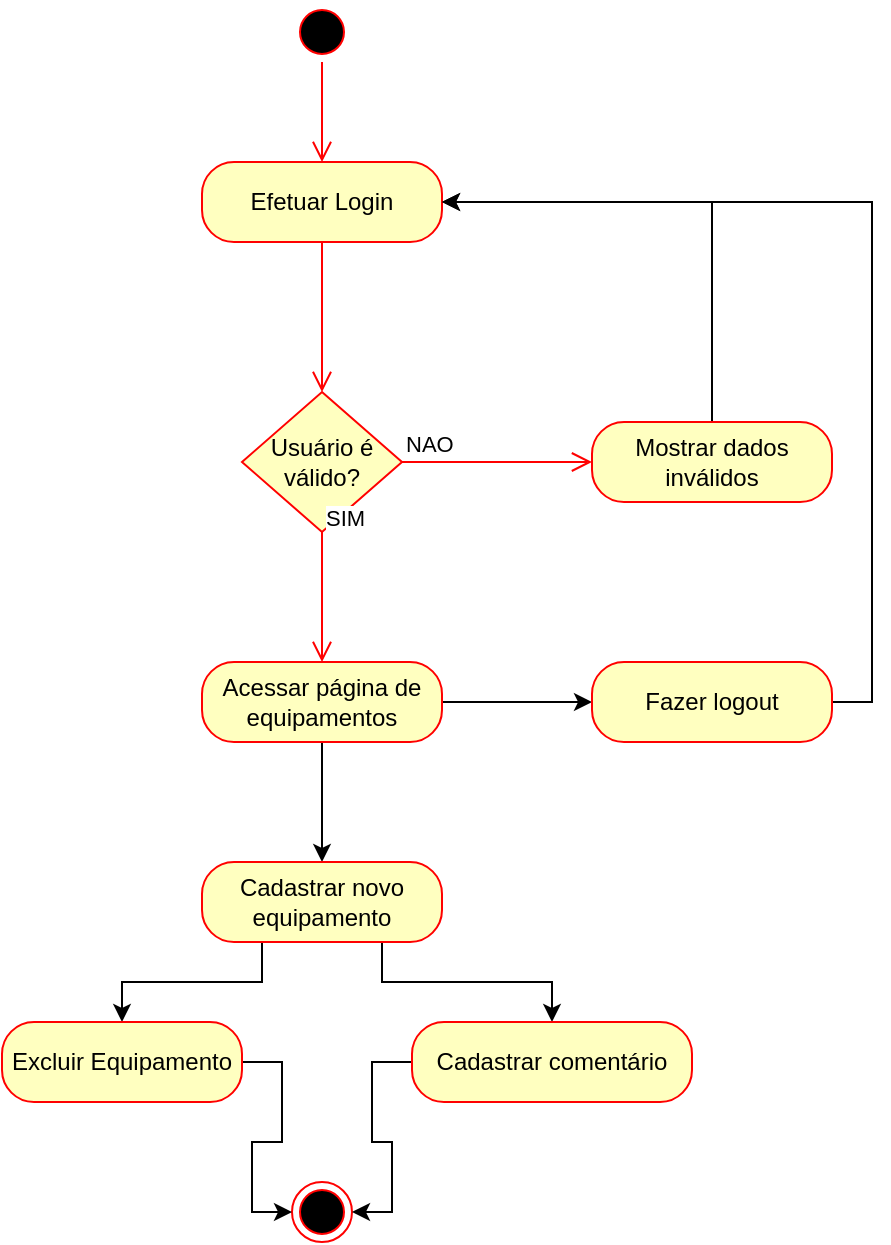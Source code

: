 <mxfile version="15.8.4" type="device" pages="2"><diagram id="27A5OVsTjmWuWpOv1pM7" name="Atividades"><mxGraphModel dx="1038" dy="649" grid="1" gridSize="10" guides="1" tooltips="1" connect="1" arrows="1" fold="1" page="1" pageScale="1" pageWidth="827" pageHeight="1169" math="0" shadow="0"><root><mxCell id="0"/><mxCell id="1" parent="0"/><mxCell id="zkYSH2QUnERjT5boZdV9-1" value="" style="ellipse;html=1;shape=startState;fillColor=#000000;strokeColor=#ff0000;" vertex="1" parent="1"><mxGeometry x="400" y="320" width="30" height="30" as="geometry"/></mxCell><mxCell id="zkYSH2QUnERjT5boZdV9-2" value="" style="edgeStyle=orthogonalEdgeStyle;html=1;verticalAlign=bottom;endArrow=open;endSize=8;strokeColor=#ff0000;rounded=0;entryX=0.5;entryY=0;entryDx=0;entryDy=0;" edge="1" source="zkYSH2QUnERjT5boZdV9-1" parent="1" target="zkYSH2QUnERjT5boZdV9-4"><mxGeometry relative="1" as="geometry"><mxPoint x="415" y="380" as="targetPoint"/></mxGeometry></mxCell><mxCell id="zkYSH2QUnERjT5boZdV9-3" value="" style="ellipse;html=1;shape=endState;fillColor=#000000;strokeColor=#ff0000;" vertex="1" parent="1"><mxGeometry x="400" y="910" width="30" height="30" as="geometry"/></mxCell><mxCell id="zkYSH2QUnERjT5boZdV9-4" value="Efetuar Login" style="rounded=1;whiteSpace=wrap;html=1;arcSize=40;fontColor=#000000;fillColor=#ffffc0;strokeColor=#ff0000;" vertex="1" parent="1"><mxGeometry x="355" y="400" width="120" height="40" as="geometry"/></mxCell><mxCell id="zkYSH2QUnERjT5boZdV9-5" value="" style="edgeStyle=orthogonalEdgeStyle;html=1;verticalAlign=bottom;endArrow=open;endSize=8;strokeColor=#ff0000;rounded=0;entryX=0.5;entryY=0;entryDx=0;entryDy=0;" edge="1" source="zkYSH2QUnERjT5boZdV9-4" parent="1" target="zkYSH2QUnERjT5boZdV9-6"><mxGeometry relative="1" as="geometry"><mxPoint x="415" y="500" as="targetPoint"/></mxGeometry></mxCell><mxCell id="zkYSH2QUnERjT5boZdV9-6" value="Usuário é válido?" style="rhombus;whiteSpace=wrap;html=1;fillColor=#ffffc0;strokeColor=#ff0000;" vertex="1" parent="1"><mxGeometry x="375" y="515" width="80" height="70" as="geometry"/></mxCell><mxCell id="zkYSH2QUnERjT5boZdV9-7" value="NAO" style="edgeStyle=orthogonalEdgeStyle;html=1;align=left;verticalAlign=bottom;endArrow=open;endSize=8;strokeColor=#ff0000;rounded=0;entryX=0;entryY=0.5;entryDx=0;entryDy=0;" edge="1" source="zkYSH2QUnERjT5boZdV9-6" parent="1" target="zkYSH2QUnERjT5boZdV9-9"><mxGeometry x="-1" relative="1" as="geometry"><mxPoint x="550" y="530" as="targetPoint"/></mxGeometry></mxCell><mxCell id="zkYSH2QUnERjT5boZdV9-8" value="SIM" style="edgeStyle=orthogonalEdgeStyle;html=1;align=left;verticalAlign=top;endArrow=open;endSize=8;strokeColor=#ff0000;rounded=0;entryX=0.5;entryY=0;entryDx=0;entryDy=0;" edge="1" source="zkYSH2QUnERjT5boZdV9-6" parent="1" target="zkYSH2QUnERjT5boZdV9-11"><mxGeometry x="-1" y="-20" relative="1" as="geometry"><mxPoint x="415" y="640" as="targetPoint"/><mxPoint x="20" y="-20" as="offset"/></mxGeometry></mxCell><mxCell id="zkYSH2QUnERjT5boZdV9-10" style="edgeStyle=orthogonalEdgeStyle;rounded=0;orthogonalLoop=1;jettySize=auto;html=1;exitX=0.5;exitY=0;exitDx=0;exitDy=0;entryX=1;entryY=0.5;entryDx=0;entryDy=0;" edge="1" parent="1" source="zkYSH2QUnERjT5boZdV9-9" target="zkYSH2QUnERjT5boZdV9-4"><mxGeometry relative="1" as="geometry"/></mxCell><mxCell id="zkYSH2QUnERjT5boZdV9-9" value="Mostrar dados inválidos" style="rounded=1;whiteSpace=wrap;html=1;arcSize=40;fontColor=#000000;fillColor=#ffffc0;strokeColor=#ff0000;" vertex="1" parent="1"><mxGeometry x="550" y="530" width="120" height="40" as="geometry"/></mxCell><mxCell id="zkYSH2QUnERjT5boZdV9-16" style="edgeStyle=orthogonalEdgeStyle;rounded=0;orthogonalLoop=1;jettySize=auto;html=1;entryX=0.5;entryY=0;entryDx=0;entryDy=0;" edge="1" parent="1" source="zkYSH2QUnERjT5boZdV9-11" target="zkYSH2QUnERjT5boZdV9-12"><mxGeometry relative="1" as="geometry"/></mxCell><mxCell id="zkYSH2QUnERjT5boZdV9-17" style="edgeStyle=orthogonalEdgeStyle;rounded=0;orthogonalLoop=1;jettySize=auto;html=1;exitX=1;exitY=0.5;exitDx=0;exitDy=0;entryX=0;entryY=0.5;entryDx=0;entryDy=0;" edge="1" parent="1" source="zkYSH2QUnERjT5boZdV9-11" target="zkYSH2QUnERjT5boZdV9-15"><mxGeometry relative="1" as="geometry"/></mxCell><mxCell id="zkYSH2QUnERjT5boZdV9-11" value="Acessar página de equipamentos" style="rounded=1;whiteSpace=wrap;html=1;arcSize=40;fontColor=#000000;fillColor=#ffffc0;strokeColor=#ff0000;" vertex="1" parent="1"><mxGeometry x="355" y="650" width="120" height="40" as="geometry"/></mxCell><mxCell id="zkYSH2QUnERjT5boZdV9-19" style="edgeStyle=orthogonalEdgeStyle;rounded=0;orthogonalLoop=1;jettySize=auto;html=1;exitX=0.25;exitY=1;exitDx=0;exitDy=0;" edge="1" parent="1" source="zkYSH2QUnERjT5boZdV9-12" target="zkYSH2QUnERjT5boZdV9-13"><mxGeometry relative="1" as="geometry"/></mxCell><mxCell id="zkYSH2QUnERjT5boZdV9-20" style="edgeStyle=orthogonalEdgeStyle;rounded=0;orthogonalLoop=1;jettySize=auto;html=1;exitX=0.75;exitY=1;exitDx=0;exitDy=0;entryX=0.5;entryY=0;entryDx=0;entryDy=0;" edge="1" parent="1" source="zkYSH2QUnERjT5boZdV9-12" target="zkYSH2QUnERjT5boZdV9-14"><mxGeometry relative="1" as="geometry"/></mxCell><mxCell id="zkYSH2QUnERjT5boZdV9-12" value="Cadastrar novo equipamento" style="rounded=1;whiteSpace=wrap;html=1;arcSize=40;fontColor=#000000;fillColor=#ffffc0;strokeColor=#ff0000;" vertex="1" parent="1"><mxGeometry x="355" y="750" width="120" height="40" as="geometry"/></mxCell><mxCell id="zkYSH2QUnERjT5boZdV9-21" style="edgeStyle=orthogonalEdgeStyle;rounded=0;orthogonalLoop=1;jettySize=auto;html=1;entryX=0;entryY=0.5;entryDx=0;entryDy=0;" edge="1" parent="1" source="zkYSH2QUnERjT5boZdV9-13" target="zkYSH2QUnERjT5boZdV9-3"><mxGeometry relative="1" as="geometry"/></mxCell><mxCell id="zkYSH2QUnERjT5boZdV9-13" value="Excluir Equipamento" style="rounded=1;whiteSpace=wrap;html=1;arcSize=40;fontColor=#000000;fillColor=#ffffc0;strokeColor=#ff0000;" vertex="1" parent="1"><mxGeometry x="255" y="830" width="120" height="40" as="geometry"/></mxCell><mxCell id="zkYSH2QUnERjT5boZdV9-22" style="edgeStyle=orthogonalEdgeStyle;rounded=0;orthogonalLoop=1;jettySize=auto;html=1;entryX=1;entryY=0.5;entryDx=0;entryDy=0;" edge="1" parent="1" source="zkYSH2QUnERjT5boZdV9-14" target="zkYSH2QUnERjT5boZdV9-3"><mxGeometry relative="1" as="geometry"/></mxCell><mxCell id="zkYSH2QUnERjT5boZdV9-14" value="Cadastrar comentário" style="rounded=1;whiteSpace=wrap;html=1;arcSize=40;fontColor=#000000;fillColor=#ffffc0;strokeColor=#ff0000;" vertex="1" parent="1"><mxGeometry x="460" y="830" width="140" height="40" as="geometry"/></mxCell><mxCell id="zkYSH2QUnERjT5boZdV9-18" style="edgeStyle=orthogonalEdgeStyle;rounded=0;orthogonalLoop=1;jettySize=auto;html=1;exitX=1;exitY=0.5;exitDx=0;exitDy=0;entryX=1;entryY=0.5;entryDx=0;entryDy=0;" edge="1" parent="1" source="zkYSH2QUnERjT5boZdV9-15" target="zkYSH2QUnERjT5boZdV9-4"><mxGeometry relative="1" as="geometry"/></mxCell><mxCell id="zkYSH2QUnERjT5boZdV9-15" value="Fazer logout" style="rounded=1;whiteSpace=wrap;html=1;arcSize=40;fontColor=#000000;fillColor=#ffffc0;strokeColor=#ff0000;" vertex="1" parent="1"><mxGeometry x="550" y="650" width="120" height="40" as="geometry"/></mxCell></root></mxGraphModel></diagram><diagram id="eCh_-szQYkN_Cw-WkOeL" name="Lógico"><mxGraphModel dx="1038" dy="649" grid="1" gridSize="10" guides="1" tooltips="1" connect="1" arrows="1" fold="1" page="1" pageScale="1" pageWidth="827" pageHeight="1169" math="0" shadow="0"><root><mxCell id="cIwHakPgC0SOqaR_XSAU-0"/><mxCell id="cIwHakPgC0SOqaR_XSAU-1" parent="cIwHakPgC0SOqaR_XSAU-0"/><mxCell id="4rX4JDe6b9GgbZHNHNCv-0" value="Usuarios" style="shape=table;startSize=30;container=1;collapsible=1;childLayout=tableLayout;fixedRows=1;rowLines=0;fontStyle=1;align=center;resizeLast=1;" vertex="1" parent="cIwHakPgC0SOqaR_XSAU-1"><mxGeometry x="440" y="350" width="180" height="130" as="geometry"/></mxCell><mxCell id="4rX4JDe6b9GgbZHNHNCv-1" value="" style="shape=partialRectangle;collapsible=0;dropTarget=0;pointerEvents=0;fillColor=none;top=0;left=0;bottom=1;right=0;points=[[0,0.5],[1,0.5]];portConstraint=eastwest;" vertex="1" parent="4rX4JDe6b9GgbZHNHNCv-0"><mxGeometry y="30" width="180" height="30" as="geometry"/></mxCell><mxCell id="4rX4JDe6b9GgbZHNHNCv-2" value="PK" style="shape=partialRectangle;connectable=0;fillColor=none;top=0;left=0;bottom=0;right=0;fontStyle=1;overflow=hidden;" vertex="1" parent="4rX4JDe6b9GgbZHNHNCv-1"><mxGeometry width="30" height="30" as="geometry"><mxRectangle width="30" height="30" as="alternateBounds"/></mxGeometry></mxCell><mxCell id="4rX4JDe6b9GgbZHNHNCv-3" value="Id" style="shape=partialRectangle;connectable=0;fillColor=none;top=0;left=0;bottom=0;right=0;align=left;spacingLeft=6;fontStyle=5;overflow=hidden;" vertex="1" parent="4rX4JDe6b9GgbZHNHNCv-1"><mxGeometry x="30" width="150" height="30" as="geometry"><mxRectangle width="150" height="30" as="alternateBounds"/></mxGeometry></mxCell><mxCell id="4rX4JDe6b9GgbZHNHNCv-52" value="" style="shape=partialRectangle;collapsible=0;dropTarget=0;pointerEvents=0;fillColor=none;top=0;left=0;bottom=1;right=0;points=[[0,0.5],[1,0.5]];portConstraint=eastwest;" vertex="1" parent="4rX4JDe6b9GgbZHNHNCv-0"><mxGeometry y="60" width="180" height="30" as="geometry"/></mxCell><mxCell id="4rX4JDe6b9GgbZHNHNCv-53" value="FK" style="shape=partialRectangle;connectable=0;fillColor=none;top=0;left=0;bottom=0;right=0;fontStyle=1;overflow=hidden;" vertex="1" parent="4rX4JDe6b9GgbZHNHNCv-52"><mxGeometry width="30" height="30" as="geometry"><mxRectangle width="30" height="30" as="alternateBounds"/></mxGeometry></mxCell><mxCell id="4rX4JDe6b9GgbZHNHNCv-54" value="IdPerfis" style="shape=partialRectangle;connectable=0;fillColor=none;top=0;left=0;bottom=0;right=0;align=left;spacingLeft=6;fontStyle=5;overflow=hidden;" vertex="1" parent="4rX4JDe6b9GgbZHNHNCv-52"><mxGeometry x="30" width="150" height="30" as="geometry"><mxRectangle width="150" height="30" as="alternateBounds"/></mxGeometry></mxCell><mxCell id="4rX4JDe6b9GgbZHNHNCv-4" value="" style="shape=partialRectangle;collapsible=0;dropTarget=0;pointerEvents=0;fillColor=none;top=0;left=0;bottom=0;right=0;points=[[0,0.5],[1,0.5]];portConstraint=eastwest;" vertex="1" parent="4rX4JDe6b9GgbZHNHNCv-0"><mxGeometry y="90" width="180" height="30" as="geometry"/></mxCell><mxCell id="4rX4JDe6b9GgbZHNHNCv-5" value="" style="shape=partialRectangle;connectable=0;fillColor=none;top=0;left=0;bottom=0;right=0;editable=1;overflow=hidden;" vertex="1" parent="4rX4JDe6b9GgbZHNHNCv-4"><mxGeometry width="30" height="30" as="geometry"><mxRectangle width="30" height="30" as="alternateBounds"/></mxGeometry></mxCell><mxCell id="4rX4JDe6b9GgbZHNHNCv-6" value="Senha : varchar(10)" style="shape=partialRectangle;connectable=0;fillColor=none;top=0;left=0;bottom=0;right=0;align=left;spacingLeft=6;overflow=hidden;" vertex="1" parent="4rX4JDe6b9GgbZHNHNCv-4"><mxGeometry x="30" width="150" height="30" as="geometry"><mxRectangle width="150" height="30" as="alternateBounds"/></mxGeometry></mxCell><mxCell id="4rX4JDe6b9GgbZHNHNCv-13" value="Comentarios" style="shape=table;startSize=30;container=1;collapsible=1;childLayout=tableLayout;fixedRows=1;rowLines=0;fontStyle=1;align=center;resizeLast=1;" vertex="1" parent="cIwHakPgC0SOqaR_XSAU-1"><mxGeometry x="440" y="550" width="230" height="190" as="geometry"/></mxCell><mxCell id="4rX4JDe6b9GgbZHNHNCv-14" value="" style="shape=partialRectangle;collapsible=0;dropTarget=0;pointerEvents=0;fillColor=none;top=0;left=0;bottom=1;right=0;points=[[0,0.5],[1,0.5]];portConstraint=eastwest;" vertex="1" parent="4rX4JDe6b9GgbZHNHNCv-13"><mxGeometry y="30" width="230" height="30" as="geometry"/></mxCell><mxCell id="4rX4JDe6b9GgbZHNHNCv-15" value="PK" style="shape=partialRectangle;connectable=0;fillColor=none;top=0;left=0;bottom=0;right=0;fontStyle=1;overflow=hidden;" vertex="1" parent="4rX4JDe6b9GgbZHNHNCv-14"><mxGeometry width="30" height="30" as="geometry"><mxRectangle width="30" height="30" as="alternateBounds"/></mxGeometry></mxCell><mxCell id="4rX4JDe6b9GgbZHNHNCv-16" value="Id" style="shape=partialRectangle;connectable=0;fillColor=none;top=0;left=0;bottom=0;right=0;align=left;spacingLeft=6;fontStyle=5;overflow=hidden;" vertex="1" parent="4rX4JDe6b9GgbZHNHNCv-14"><mxGeometry x="30" width="200" height="30" as="geometry"><mxRectangle width="200" height="30" as="alternateBounds"/></mxGeometry></mxCell><mxCell id="4rX4JDe6b9GgbZHNHNCv-61" value="" style="shape=partialRectangle;collapsible=0;dropTarget=0;pointerEvents=0;fillColor=none;top=0;left=0;bottom=1;right=0;points=[[0,0.5],[1,0.5]];portConstraint=eastwest;" vertex="1" parent="4rX4JDe6b9GgbZHNHNCv-13"><mxGeometry y="60" width="230" height="30" as="geometry"/></mxCell><mxCell id="4rX4JDe6b9GgbZHNHNCv-62" value="FK" style="shape=partialRectangle;connectable=0;fillColor=none;top=0;left=0;bottom=0;right=0;fontStyle=1;overflow=hidden;" vertex="1" parent="4rX4JDe6b9GgbZHNHNCv-61"><mxGeometry width="30" height="30" as="geometry"><mxRectangle width="30" height="30" as="alternateBounds"/></mxGeometry></mxCell><mxCell id="4rX4JDe6b9GgbZHNHNCv-63" value="IdPerfis" style="shape=partialRectangle;connectable=0;fillColor=none;top=0;left=0;bottom=0;right=0;align=left;spacingLeft=6;fontStyle=5;overflow=hidden;" vertex="1" parent="4rX4JDe6b9GgbZHNHNCv-61"><mxGeometry x="30" width="200" height="30" as="geometry"><mxRectangle width="200" height="30" as="alternateBounds"/></mxGeometry></mxCell><mxCell id="4rX4JDe6b9GgbZHNHNCv-64" value="" style="shape=partialRectangle;collapsible=0;dropTarget=0;pointerEvents=0;fillColor=none;top=0;left=0;bottom=1;right=0;points=[[0,0.5],[1,0.5]];portConstraint=eastwest;" vertex="1" parent="4rX4JDe6b9GgbZHNHNCv-13"><mxGeometry y="90" width="230" height="30" as="geometry"/></mxCell><mxCell id="4rX4JDe6b9GgbZHNHNCv-65" value="FK" style="shape=partialRectangle;connectable=0;fillColor=none;top=0;left=0;bottom=0;right=0;fontStyle=1;overflow=hidden;" vertex="1" parent="4rX4JDe6b9GgbZHNHNCv-64"><mxGeometry width="30" height="30" as="geometry"><mxRectangle width="30" height="30" as="alternateBounds"/></mxGeometry></mxCell><mxCell id="4rX4JDe6b9GgbZHNHNCv-66" value="IdEquipamentos" style="shape=partialRectangle;connectable=0;fillColor=none;top=0;left=0;bottom=0;right=0;align=left;spacingLeft=6;fontStyle=5;overflow=hidden;" vertex="1" parent="4rX4JDe6b9GgbZHNHNCv-64"><mxGeometry x="30" width="200" height="30" as="geometry"><mxRectangle width="200" height="30" as="alternateBounds"/></mxGeometry></mxCell><mxCell id="4rX4JDe6b9GgbZHNHNCv-17" value="" style="shape=partialRectangle;collapsible=0;dropTarget=0;pointerEvents=0;fillColor=none;top=0;left=0;bottom=0;right=0;points=[[0,0.5],[1,0.5]];portConstraint=eastwest;" vertex="1" parent="4rX4JDe6b9GgbZHNHNCv-13"><mxGeometry y="120" width="230" height="30" as="geometry"/></mxCell><mxCell id="4rX4JDe6b9GgbZHNHNCv-18" value="" style="shape=partialRectangle;connectable=0;fillColor=none;top=0;left=0;bottom=0;right=0;editable=1;overflow=hidden;" vertex="1" parent="4rX4JDe6b9GgbZHNHNCv-17"><mxGeometry width="30" height="30" as="geometry"><mxRectangle width="30" height="30" as="alternateBounds"/></mxGeometry></mxCell><mxCell id="4rX4JDe6b9GgbZHNHNCv-19" value="Comentario : varchar(255)" style="shape=partialRectangle;connectable=0;fillColor=none;top=0;left=0;bottom=0;right=0;align=left;spacingLeft=6;overflow=hidden;" vertex="1" parent="4rX4JDe6b9GgbZHNHNCv-17"><mxGeometry x="30" width="200" height="30" as="geometry"><mxRectangle width="200" height="30" as="alternateBounds"/></mxGeometry></mxCell><mxCell id="4rX4JDe6b9GgbZHNHNCv-20" value="" style="shape=partialRectangle;collapsible=0;dropTarget=0;pointerEvents=0;fillColor=none;top=0;left=0;bottom=0;right=0;points=[[0,0.5],[1,0.5]];portConstraint=eastwest;" vertex="1" parent="4rX4JDe6b9GgbZHNHNCv-13"><mxGeometry y="150" width="230" height="30" as="geometry"/></mxCell><mxCell id="4rX4JDe6b9GgbZHNHNCv-21" value="" style="shape=partialRectangle;connectable=0;fillColor=none;top=0;left=0;bottom=0;right=0;editable=1;overflow=hidden;" vertex="1" parent="4rX4JDe6b9GgbZHNHNCv-20"><mxGeometry width="30" height="30" as="geometry"><mxRectangle width="30" height="30" as="alternateBounds"/></mxGeometry></mxCell><mxCell id="4rX4JDe6b9GgbZHNHNCv-22" value="Data : datetime" style="shape=partialRectangle;connectable=0;fillColor=none;top=0;left=0;bottom=0;right=0;align=left;spacingLeft=6;overflow=hidden;" vertex="1" parent="4rX4JDe6b9GgbZHNHNCv-20"><mxGeometry x="30" width="200" height="30" as="geometry"><mxRectangle width="200" height="30" as="alternateBounds"/></mxGeometry></mxCell><mxCell id="4rX4JDe6b9GgbZHNHNCv-26" value="Perfis" style="shape=table;startSize=30;container=1;collapsible=1;childLayout=tableLayout;fixedRows=1;rowLines=0;fontStyle=1;align=center;resizeLast=1;" vertex="1" parent="cIwHakPgC0SOqaR_XSAU-1"><mxGeometry x="90" y="350" width="180" height="100" as="geometry"/></mxCell><mxCell id="4rX4JDe6b9GgbZHNHNCv-27" value="" style="shape=partialRectangle;collapsible=0;dropTarget=0;pointerEvents=0;fillColor=none;top=0;left=0;bottom=1;right=0;points=[[0,0.5],[1,0.5]];portConstraint=eastwest;" vertex="1" parent="4rX4JDe6b9GgbZHNHNCv-26"><mxGeometry y="30" width="180" height="30" as="geometry"/></mxCell><mxCell id="4rX4JDe6b9GgbZHNHNCv-28" value="PK" style="shape=partialRectangle;connectable=0;fillColor=none;top=0;left=0;bottom=0;right=0;fontStyle=1;overflow=hidden;" vertex="1" parent="4rX4JDe6b9GgbZHNHNCv-27"><mxGeometry width="30" height="30" as="geometry"><mxRectangle width="30" height="30" as="alternateBounds"/></mxGeometry></mxCell><mxCell id="4rX4JDe6b9GgbZHNHNCv-29" value="Id" style="shape=partialRectangle;connectable=0;fillColor=none;top=0;left=0;bottom=0;right=0;align=left;spacingLeft=6;fontStyle=5;overflow=hidden;" vertex="1" parent="4rX4JDe6b9GgbZHNHNCv-27"><mxGeometry x="30" width="150" height="30" as="geometry"><mxRectangle width="150" height="30" as="alternateBounds"/></mxGeometry></mxCell><mxCell id="4rX4JDe6b9GgbZHNHNCv-30" value="" style="shape=partialRectangle;collapsible=0;dropTarget=0;pointerEvents=0;fillColor=none;top=0;left=0;bottom=0;right=0;points=[[0,0.5],[1,0.5]];portConstraint=eastwest;" vertex="1" parent="4rX4JDe6b9GgbZHNHNCv-26"><mxGeometry y="60" width="180" height="30" as="geometry"/></mxCell><mxCell id="4rX4JDe6b9GgbZHNHNCv-31" value="" style="shape=partialRectangle;connectable=0;fillColor=none;top=0;left=0;bottom=0;right=0;editable=1;overflow=hidden;" vertex="1" parent="4rX4JDe6b9GgbZHNHNCv-30"><mxGeometry width="30" height="30" as="geometry"><mxRectangle width="30" height="30" as="alternateBounds"/></mxGeometry></mxCell><mxCell id="4rX4JDe6b9GgbZHNHNCv-32" value="Perfil : varchar(50)" style="shape=partialRectangle;connectable=0;fillColor=none;top=0;left=0;bottom=0;right=0;align=left;spacingLeft=6;overflow=hidden;" vertex="1" parent="4rX4JDe6b9GgbZHNHNCv-30"><mxGeometry x="30" width="150" height="30" as="geometry"><mxRectangle width="150" height="30" as="alternateBounds"/></mxGeometry></mxCell><mxCell id="4rX4JDe6b9GgbZHNHNCv-39" value="Equipamentos" style="shape=table;startSize=30;container=1;collapsible=1;childLayout=tableLayout;fixedRows=1;rowLines=0;fontStyle=1;align=center;resizeLast=1;" vertex="1" parent="cIwHakPgC0SOqaR_XSAU-1"><mxGeometry x="50" y="550" width="220" height="220" as="geometry"/></mxCell><mxCell id="4rX4JDe6b9GgbZHNHNCv-40" value="" style="shape=partialRectangle;collapsible=0;dropTarget=0;pointerEvents=0;fillColor=none;top=0;left=0;bottom=1;right=0;points=[[0,0.5],[1,0.5]];portConstraint=eastwest;" vertex="1" parent="4rX4JDe6b9GgbZHNHNCv-39"><mxGeometry y="30" width="220" height="30" as="geometry"/></mxCell><mxCell id="4rX4JDe6b9GgbZHNHNCv-41" value="PK" style="shape=partialRectangle;connectable=0;fillColor=none;top=0;left=0;bottom=0;right=0;fontStyle=1;overflow=hidden;" vertex="1" parent="4rX4JDe6b9GgbZHNHNCv-40"><mxGeometry width="30" height="30" as="geometry"><mxRectangle width="30" height="30" as="alternateBounds"/></mxGeometry></mxCell><mxCell id="4rX4JDe6b9GgbZHNHNCv-42" value="Id" style="shape=partialRectangle;connectable=0;fillColor=none;top=0;left=0;bottom=0;right=0;align=left;spacingLeft=6;fontStyle=5;overflow=hidden;" vertex="1" parent="4rX4JDe6b9GgbZHNHNCv-40"><mxGeometry x="30" width="190" height="30" as="geometry"><mxRectangle width="190" height="30" as="alternateBounds"/></mxGeometry></mxCell><mxCell id="4rX4JDe6b9GgbZHNHNCv-43" value="" style="shape=partialRectangle;collapsible=0;dropTarget=0;pointerEvents=0;fillColor=none;top=0;left=0;bottom=0;right=0;points=[[0,0.5],[1,0.5]];portConstraint=eastwest;" vertex="1" parent="4rX4JDe6b9GgbZHNHNCv-39"><mxGeometry y="60" width="220" height="30" as="geometry"/></mxCell><mxCell id="4rX4JDe6b9GgbZHNHNCv-44" value="" style="shape=partialRectangle;connectable=0;fillColor=none;top=0;left=0;bottom=0;right=0;editable=1;overflow=hidden;" vertex="1" parent="4rX4JDe6b9GgbZHNHNCv-43"><mxGeometry width="30" height="30" as="geometry"><mxRectangle width="30" height="30" as="alternateBounds"/></mxGeometry></mxCell><mxCell id="4rX4JDe6b9GgbZHNHNCv-45" value="Equipamento : varchar(255)" style="shape=partialRectangle;connectable=0;fillColor=none;top=0;left=0;bottom=0;right=0;align=left;spacingLeft=6;overflow=hidden;" vertex="1" parent="4rX4JDe6b9GgbZHNHNCv-43"><mxGeometry x="30" width="190" height="30" as="geometry"><mxRectangle width="190" height="30" as="alternateBounds"/></mxGeometry></mxCell><mxCell id="4rX4JDe6b9GgbZHNHNCv-46" value="" style="shape=partialRectangle;collapsible=0;dropTarget=0;pointerEvents=0;fillColor=none;top=0;left=0;bottom=0;right=0;points=[[0,0.5],[1,0.5]];portConstraint=eastwest;" vertex="1" parent="4rX4JDe6b9GgbZHNHNCv-39"><mxGeometry y="90" width="220" height="30" as="geometry"/></mxCell><mxCell id="4rX4JDe6b9GgbZHNHNCv-47" value="" style="shape=partialRectangle;connectable=0;fillColor=none;top=0;left=0;bottom=0;right=0;editable=1;overflow=hidden;" vertex="1" parent="4rX4JDe6b9GgbZHNHNCv-46"><mxGeometry width="30" height="30" as="geometry"><mxRectangle width="30" height="30" as="alternateBounds"/></mxGeometry></mxCell><mxCell id="4rX4JDe6b9GgbZHNHNCv-48" value="Imagem : varchar(255)" style="shape=partialRectangle;connectable=0;fillColor=none;top=0;left=0;bottom=0;right=0;align=left;spacingLeft=6;overflow=hidden;" vertex="1" parent="4rX4JDe6b9GgbZHNHNCv-46"><mxGeometry x="30" width="190" height="30" as="geometry"><mxRectangle width="190" height="30" as="alternateBounds"/></mxGeometry></mxCell><mxCell id="4rX4JDe6b9GgbZHNHNCv-49" value="" style="shape=partialRectangle;collapsible=0;dropTarget=0;pointerEvents=0;fillColor=none;top=0;left=0;bottom=0;right=0;points=[[0,0.5],[1,0.5]];portConstraint=eastwest;" vertex="1" parent="4rX4JDe6b9GgbZHNHNCv-39"><mxGeometry y="120" width="220" height="30" as="geometry"/></mxCell><mxCell id="4rX4JDe6b9GgbZHNHNCv-50" value="" style="shape=partialRectangle;connectable=0;fillColor=none;top=0;left=0;bottom=0;right=0;editable=1;overflow=hidden;" vertex="1" parent="4rX4JDe6b9GgbZHNHNCv-49"><mxGeometry width="30" height="30" as="geometry"><mxRectangle width="30" height="30" as="alternateBounds"/></mxGeometry></mxCell><mxCell id="4rX4JDe6b9GgbZHNHNCv-51" value="Descricao : varchar(255)" style="shape=partialRectangle;connectable=0;fillColor=none;top=0;left=0;bottom=0;right=0;align=left;spacingLeft=6;overflow=hidden;" vertex="1" parent="4rX4JDe6b9GgbZHNHNCv-49"><mxGeometry x="30" width="190" height="30" as="geometry"><mxRectangle width="190" height="30" as="alternateBounds"/></mxGeometry></mxCell><mxCell id="4rX4JDe6b9GgbZHNHNCv-55" value="" style="shape=partialRectangle;collapsible=0;dropTarget=0;pointerEvents=0;fillColor=none;top=0;left=0;bottom=0;right=0;points=[[0,0.5],[1,0.5]];portConstraint=eastwest;" vertex="1" parent="4rX4JDe6b9GgbZHNHNCv-39"><mxGeometry y="150" width="220" height="30" as="geometry"/></mxCell><mxCell id="4rX4JDe6b9GgbZHNHNCv-56" value="" style="shape=partialRectangle;connectable=0;fillColor=none;top=0;left=0;bottom=0;right=0;editable=1;overflow=hidden;" vertex="1" parent="4rX4JDe6b9GgbZHNHNCv-55"><mxGeometry width="30" height="30" as="geometry"><mxRectangle width="30" height="30" as="alternateBounds"/></mxGeometry></mxCell><mxCell id="4rX4JDe6b9GgbZHNHNCv-57" value="Ativo : bit" style="shape=partialRectangle;connectable=0;fillColor=none;top=0;left=0;bottom=0;right=0;align=left;spacingLeft=6;overflow=hidden;" vertex="1" parent="4rX4JDe6b9GgbZHNHNCv-55"><mxGeometry x="30" width="190" height="30" as="geometry"><mxRectangle width="190" height="30" as="alternateBounds"/></mxGeometry></mxCell><mxCell id="4rX4JDe6b9GgbZHNHNCv-58" value="" style="shape=partialRectangle;collapsible=0;dropTarget=0;pointerEvents=0;fillColor=none;top=0;left=0;bottom=0;right=0;points=[[0,0.5],[1,0.5]];portConstraint=eastwest;" vertex="1" parent="4rX4JDe6b9GgbZHNHNCv-39"><mxGeometry y="180" width="220" height="30" as="geometry"/></mxCell><mxCell id="4rX4JDe6b9GgbZHNHNCv-59" value="" style="shape=partialRectangle;connectable=0;fillColor=none;top=0;left=0;bottom=0;right=0;editable=1;overflow=hidden;" vertex="1" parent="4rX4JDe6b9GgbZHNHNCv-58"><mxGeometry width="30" height="30" as="geometry"><mxRectangle width="30" height="30" as="alternateBounds"/></mxGeometry></mxCell><mxCell id="4rX4JDe6b9GgbZHNHNCv-60" value="Data : datetime" style="shape=partialRectangle;connectable=0;fillColor=none;top=0;left=0;bottom=0;right=0;align=left;spacingLeft=6;overflow=hidden;" vertex="1" parent="4rX4JDe6b9GgbZHNHNCv-58"><mxGeometry x="30" width="190" height="30" as="geometry"><mxRectangle width="190" height="30" as="alternateBounds"/></mxGeometry></mxCell><mxCell id="4rX4JDe6b9GgbZHNHNCv-70" value="" style="edgeStyle=entityRelationEdgeStyle;fontSize=12;html=1;endArrow=ERoneToMany;rounded=0;" edge="1" parent="cIwHakPgC0SOqaR_XSAU-1" source="4rX4JDe6b9GgbZHNHNCv-27" target="4rX4JDe6b9GgbZHNHNCv-52"><mxGeometry width="100" height="100" relative="1" as="geometry"><mxPoint x="340" y="590" as="sourcePoint"/><mxPoint x="440" y="490" as="targetPoint"/></mxGeometry></mxCell><mxCell id="4rX4JDe6b9GgbZHNHNCv-71" value="" style="edgeStyle=entityRelationEdgeStyle;fontSize=12;html=1;endArrow=ERoneToMany;rounded=0;" edge="1" parent="cIwHakPgC0SOqaR_XSAU-1" source="4rX4JDe6b9GgbZHNHNCv-27" target="4rX4JDe6b9GgbZHNHNCv-61"><mxGeometry width="100" height="100" relative="1" as="geometry"><mxPoint x="244" y="480" as="sourcePoint"/><mxPoint x="414" y="510" as="targetPoint"/></mxGeometry></mxCell><mxCell id="4rX4JDe6b9GgbZHNHNCv-72" value="" style="edgeStyle=entityRelationEdgeStyle;fontSize=12;html=1;endArrow=ERoneToMany;rounded=0;" edge="1" parent="cIwHakPgC0SOqaR_XSAU-1" source="4rX4JDe6b9GgbZHNHNCv-40" target="4rX4JDe6b9GgbZHNHNCv-64"><mxGeometry width="100" height="100" relative="1" as="geometry"><mxPoint x="280" y="405" as="sourcePoint"/><mxPoint x="450" y="635" as="targetPoint"/></mxGeometry></mxCell></root></mxGraphModel></diagram></mxfile>